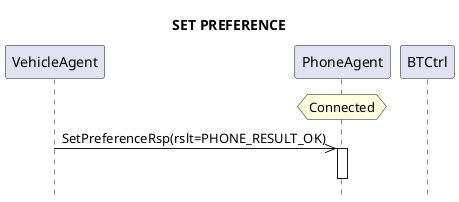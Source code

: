 @startuml

title SET PREFERENCE
hide footbox

participant VehicleAgent
participant PhoneAgent
participant BTCtrl

hnote over PhoneAgent : Connected
VehicleAgent->>PhoneAgent : SetPreferenceRsp(rslt=PHONE_RESULT_OK)
activate PhoneAgent
deactivate PhoneAgent

@enduml
